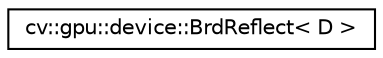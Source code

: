 digraph "Graphical Class Hierarchy"
{
 // LATEX_PDF_SIZE
  edge [fontname="Helvetica",fontsize="10",labelfontname="Helvetica",labelfontsize="10"];
  node [fontname="Helvetica",fontsize="10",shape=record];
  rankdir="LR";
  Node0 [label="cv::gpu::device::BrdReflect\< D \>",height=0.2,width=0.4,color="black", fillcolor="white", style="filled",URL="$structcv_1_1gpu_1_1device_1_1_brd_reflect.html",tooltip=" "];
}
